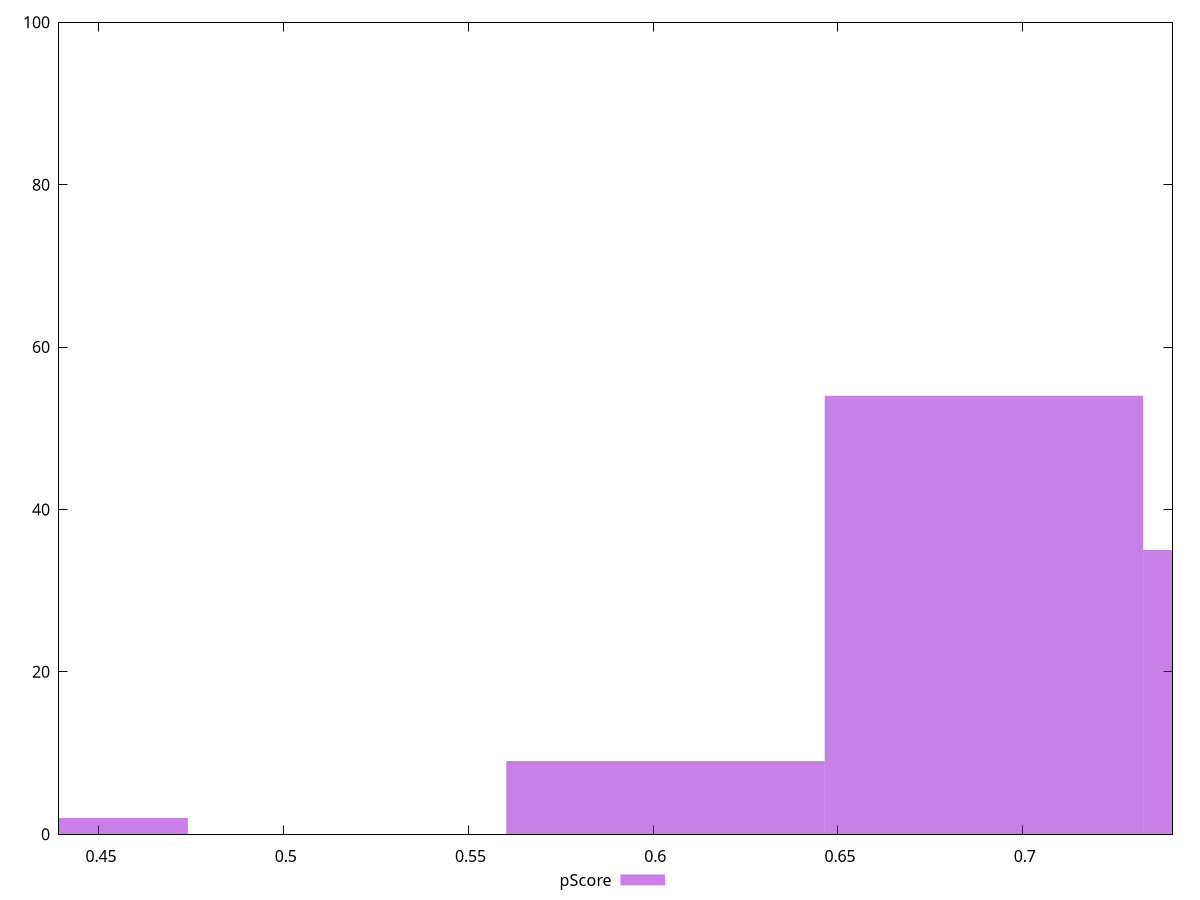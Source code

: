 reset

$pScore <<EOF
0.43095260938961544 2
0.6895241750233847 54
0.7757146969013078 35
0.6033336531454616 9
EOF

set key outside below
set boxwidth 0.08619052187792309
set xrange [0.4391764705882353:0.7405555555555555]
set yrange [0:100]
set trange [0:100]
set style fill transparent solid 0.5 noborder
set terminal svg size 640, 490 enhanced background rgb 'white'
set output "report_00017_2021-02-10T15-08-03.406Z/render-blocking-resources/samples/pages+cached+noadtech+nomedia/pScore/histogram.svg"

plot $pScore title "pScore" with boxes

reset
